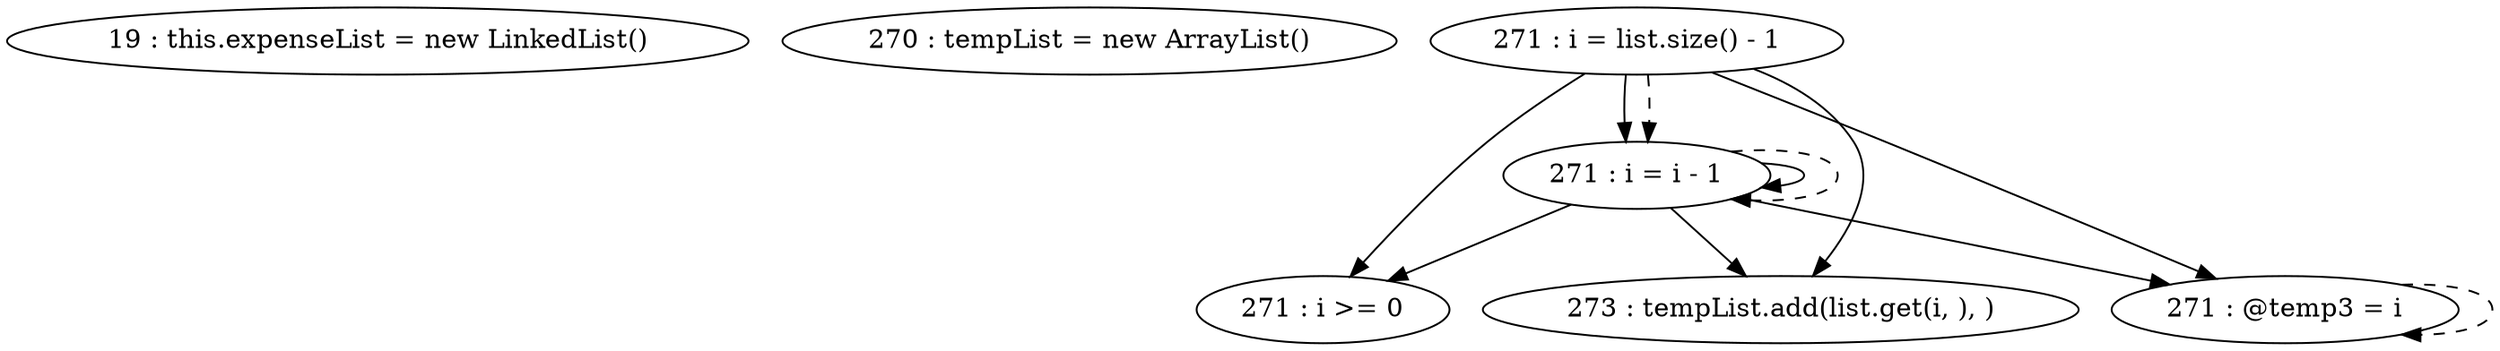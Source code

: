 digraph G {
"19 : this.expenseList = new LinkedList()"
"270 : tempList = new ArrayList()"
"271 : i = list.size() - 1"
"271 : i = list.size() - 1" -> "271 : i >= 0"
"271 : i = list.size() - 1" -> "273 : tempList.add(list.get(i, ), )"
"271 : i = list.size() - 1" -> "271 : i = i - 1"
"271 : i = list.size() - 1" -> "271 : @temp3 = i"
"271 : i = list.size() - 1" -> "271 : i = i - 1" [style=dashed]
"271 : i >= 0"
"273 : tempList.add(list.get(i, ), )"
"271 : @temp3 = i"
"271 : @temp3 = i" -> "271 : @temp3 = i" [style=dashed]
"271 : i = i - 1"
"271 : i = i - 1" -> "271 : i >= 0"
"271 : i = i - 1" -> "273 : tempList.add(list.get(i, ), )"
"271 : i = i - 1" -> "271 : i = i - 1"
"271 : i = i - 1" -> "271 : @temp3 = i"
"271 : i = i - 1" -> "271 : i = i - 1" [style=dashed]
}